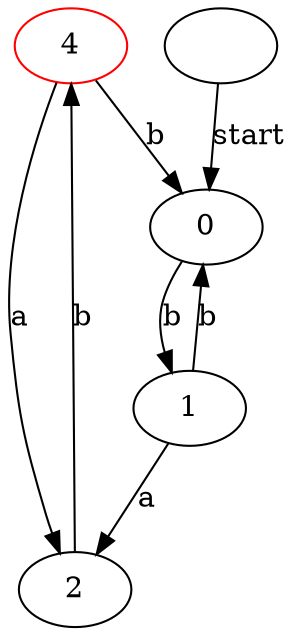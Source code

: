 // minDFA
digraph {
	4 [label=4 color=red]
	4 -> 2 [label=a]
	4 -> 0 [label=b]
	0 [label=0]
	0 -> 1 [label=b]
	1 [label=1]
	1 -> 2 [label=a]
	1 -> 0 [label=b]
	2 [label=2]
	2 -> 4 [label=b]
	"" -> 0 [label=start]
}

